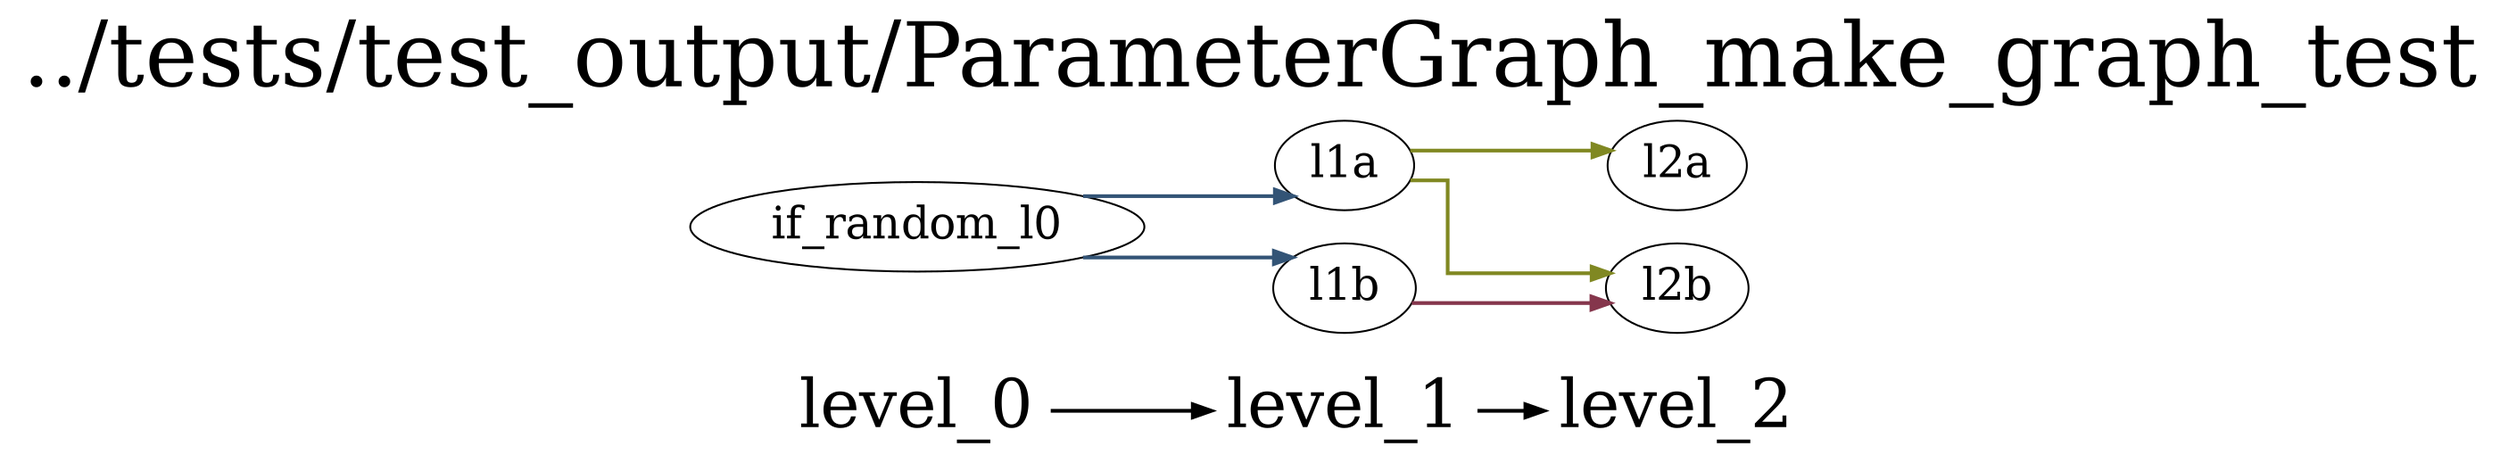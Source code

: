 digraph G {
          splines=ortho;
          fontsize = 48;
          rankdir = "LR";
          node[fontsize=24];
          edge[penwidth=2];
          {
          node [shape=plaintext fontsize=36];
          level_0 -> 
          level_1 -> 
          level_2
          }
          {rank = same;
          level_0;
          if_random_l0;
          }
          {rank = same;
          level_1;
          l1a;
          l1b;
          }
          {rank = same;
          level_2;
          l2a;
          l2b;
          }
          l1b -> l2b [color="#85364C"];
          l2a ;
          if_random_l0 -> l1b [color="#335476"];
          if_random_l0 -> l1a [color="#335476"];
          l1a -> l2a [color="#808822"];
          l1a -> l2b [color="#808822"];
          l2b ;
          labelloc = "t";
          label = "../tests/test_output/ParameterGraph_make_graph_test";
}